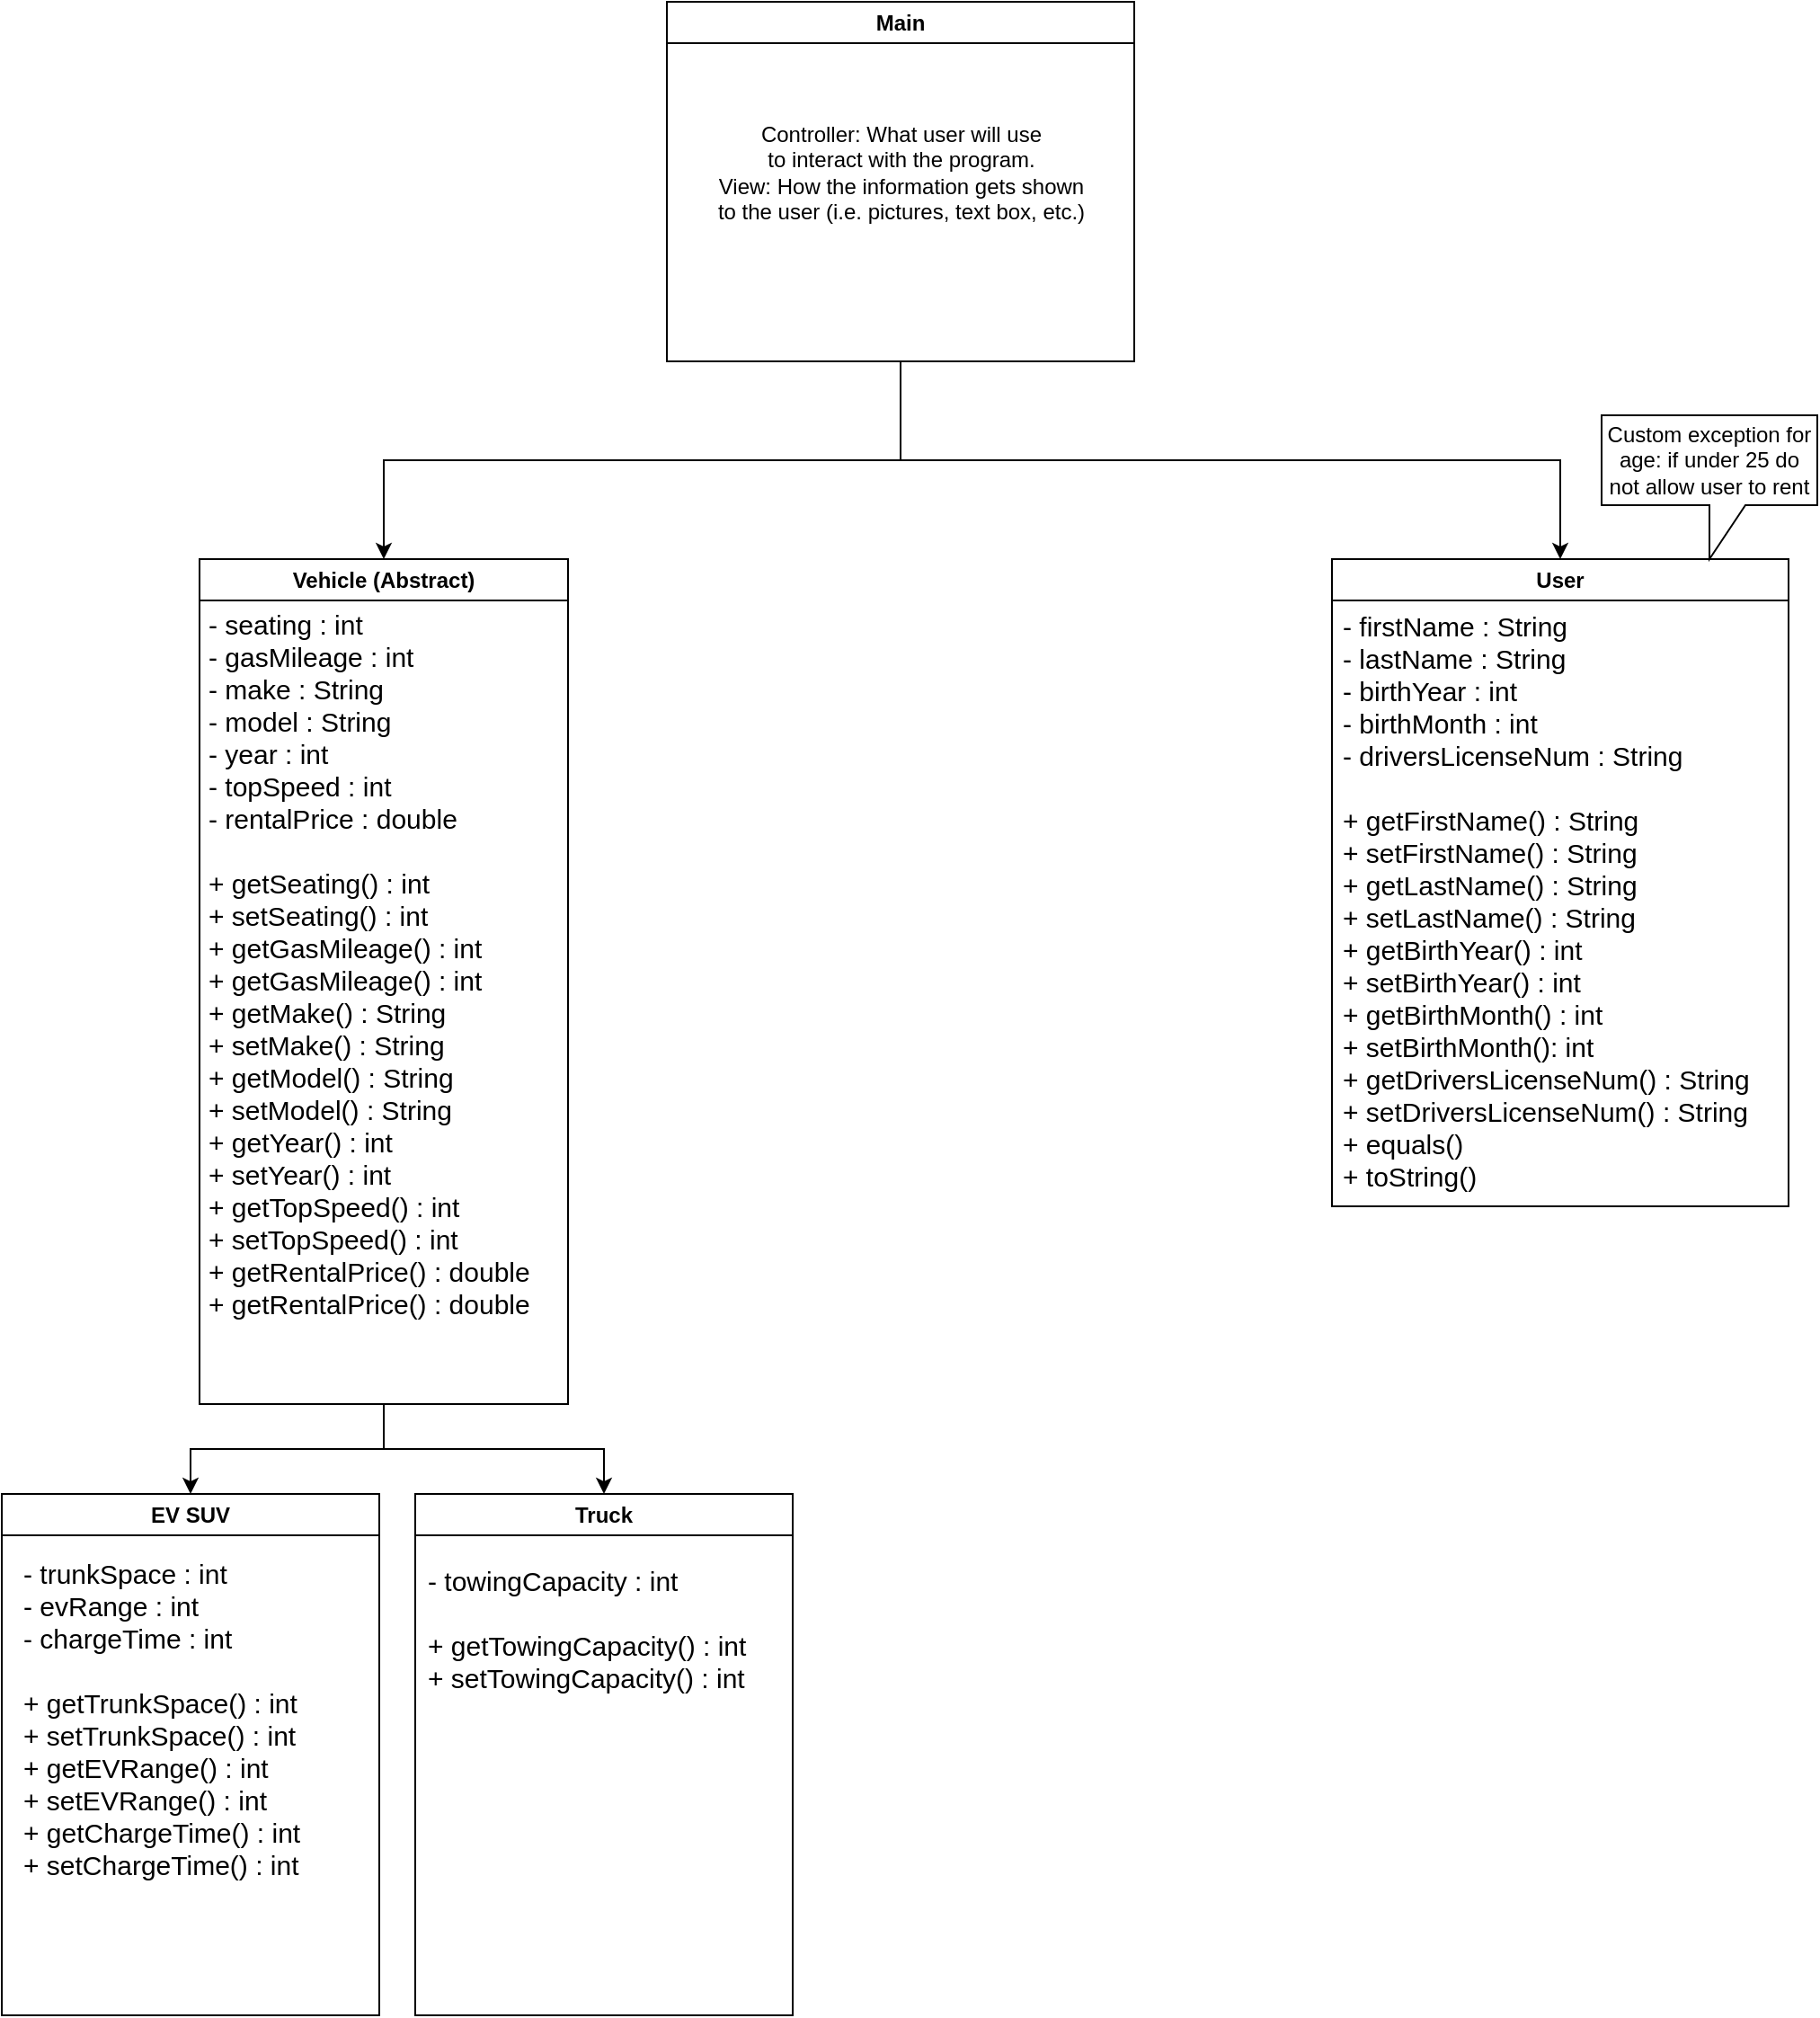 <mxfile version="24.7.17">
  <diagram id="C5RBs43oDa-KdzZeNtuy" name="Page-1">
    <mxGraphModel dx="1434" dy="1907" grid="1" gridSize="10" guides="1" tooltips="1" connect="1" arrows="1" fold="1" page="1" pageScale="1" pageWidth="827" pageHeight="1169" math="0" shadow="0">
      <root>
        <mxCell id="WIyWlLk6GJQsqaUBKTNV-0" />
        <mxCell id="WIyWlLk6GJQsqaUBKTNV-1" parent="WIyWlLk6GJQsqaUBKTNV-0" />
        <mxCell id="s4gW2ee3z8RKwVpYuk9V-25" style="edgeStyle=orthogonalEdgeStyle;rounded=0;orthogonalLoop=1;jettySize=auto;html=1;entryX=0.5;entryY=0;entryDx=0;entryDy=0;" parent="WIyWlLk6GJQsqaUBKTNV-1" source="s4gW2ee3z8RKwVpYuk9V-3" target="s4gW2ee3z8RKwVpYuk9V-13" edge="1">
          <mxGeometry relative="1" as="geometry" />
        </mxCell>
        <mxCell id="s4gW2ee3z8RKwVpYuk9V-27" style="edgeStyle=orthogonalEdgeStyle;rounded=0;orthogonalLoop=1;jettySize=auto;html=1;entryX=0.5;entryY=0;entryDx=0;entryDy=0;exitX=0.5;exitY=1;exitDx=0;exitDy=0;" parent="WIyWlLk6GJQsqaUBKTNV-1" source="s4gW2ee3z8RKwVpYuk9V-3" target="s4gW2ee3z8RKwVpYuk9V-12" edge="1">
          <mxGeometry relative="1" as="geometry" />
        </mxCell>
        <mxCell id="s4gW2ee3z8RKwVpYuk9V-3" value="Vehicle (Abstract)" style="swimlane;whiteSpace=wrap;html=1;" parent="WIyWlLk6GJQsqaUBKTNV-1" vertex="1">
          <mxGeometry x="120" y="240" width="205" height="470" as="geometry" />
        </mxCell>
        <mxCell id="s4gW2ee3z8RKwVpYuk9V-18" value="&lt;font style=&quot;font-size: 15px;&quot;&gt;- seating : int&lt;/font&gt;&lt;div style=&quot;font-size: 15px;&quot;&gt;&lt;font style=&quot;font-size: 15px;&quot;&gt;- gasMileage : int&lt;/font&gt;&lt;/div&gt;&lt;div style=&quot;font-size: 15px;&quot;&gt;&lt;font style=&quot;font-size: 15px;&quot;&gt;- make : String&lt;/font&gt;&lt;/div&gt;&lt;div style=&quot;font-size: 15px;&quot;&gt;&lt;font style=&quot;font-size: 15px;&quot;&gt;- model : String&lt;/font&gt;&lt;/div&gt;&lt;div style=&quot;font-size: 15px;&quot;&gt;&lt;font style=&quot;font-size: 15px;&quot;&gt;- year : int&lt;/font&gt;&lt;/div&gt;&lt;div style=&quot;font-size: 15px;&quot;&gt;&lt;font style=&quot;font-size: 15px;&quot;&gt;- topSpeed : int&lt;/font&gt;&lt;/div&gt;&lt;div style=&quot;font-size: 15px;&quot;&gt;&lt;font style=&quot;font-size: 15px;&quot;&gt;- rentalPrice : double&lt;/font&gt;&lt;/div&gt;&lt;div style=&quot;font-size: 15px;&quot;&gt;&lt;font style=&quot;font-size: 15px;&quot;&gt;&lt;br&gt;&lt;/font&gt;&lt;/div&gt;&lt;div style=&quot;font-size: 15px;&quot;&gt;&lt;font style=&quot;font-size: 15px;&quot;&gt;&lt;div&gt;+ getSeating() : int&lt;/div&gt;&lt;div&gt;+ setSeating() : int&lt;/div&gt;&lt;div&gt;+ getGasMileage() : int&lt;/div&gt;&lt;div&gt;+ getGasMileage() : int&lt;/div&gt;&lt;div&gt;+ getMake() : String&lt;/div&gt;&lt;div&gt;+ setMake() : String&lt;/div&gt;&lt;div&gt;+ getModel() : String&lt;/div&gt;&lt;div&gt;+ setModel() : String&lt;/div&gt;&lt;div&gt;+ getYear() :&amp;nbsp;int&lt;/div&gt;&lt;div&gt;+ setYear() : int&lt;/div&gt;&lt;div&gt;+ getTopSpeed() : int&lt;/div&gt;&lt;div&gt;+ setTopSpeed() : int&lt;/div&gt;&lt;div&gt;+ getRentalPrice() : double&lt;/div&gt;&lt;div&gt;+ getRentalPrice() : double&lt;/div&gt;&lt;/font&gt;&lt;/div&gt;" style="text;html=1;align=left;verticalAlign=middle;resizable=0;points=[];autosize=1;strokeColor=none;fillColor=none;" parent="s4gW2ee3z8RKwVpYuk9V-3" vertex="1">
          <mxGeometry x="2.5" y="20" width="200" height="410" as="geometry" />
        </mxCell>
        <mxCell id="s4gW2ee3z8RKwVpYuk9V-8" value="User" style="swimlane;whiteSpace=wrap;html=1;" parent="WIyWlLk6GJQsqaUBKTNV-1" vertex="1">
          <mxGeometry x="750" y="240" width="254" height="360" as="geometry" />
        </mxCell>
        <mxCell id="s4gW2ee3z8RKwVpYuk9V-20" value="&lt;span style=&quot;font-size: 15px;&quot;&gt;- firstName : String&lt;/span&gt;&lt;div&gt;&lt;span style=&quot;font-size: 15px;&quot;&gt;- lastName : String&lt;/span&gt;&lt;/div&gt;&lt;div&gt;&lt;span style=&quot;font-size: 15px;&quot;&gt;- birthYear : int&lt;/span&gt;&lt;/div&gt;&lt;div&gt;&lt;span style=&quot;font-size: 15px;&quot;&gt;- birthMonth : int&lt;/span&gt;&lt;/div&gt;&lt;div&gt;&lt;span style=&quot;font-size: 15px; background-color: initial;&quot;&gt;- driversLicenseNum : String&lt;/span&gt;&lt;/div&gt;&lt;div&gt;&lt;span style=&quot;font-size: 15px;&quot;&gt;&lt;br&gt;&lt;/span&gt;&lt;/div&gt;&lt;div&gt;&lt;span style=&quot;font-size: 15px;&quot;&gt;+ getFirstName() : String&lt;/span&gt;&lt;/div&gt;&lt;div&gt;&lt;span style=&quot;font-size: 15px;&quot;&gt;+ setFirstName() : String&lt;/span&gt;&lt;/div&gt;&lt;div&gt;&lt;span style=&quot;font-size: 15px;&quot;&gt;+ getLastName() : String&lt;/span&gt;&lt;/div&gt;&lt;div&gt;&lt;span style=&quot;font-size: 15px;&quot;&gt;+ setLastName() : String&lt;/span&gt;&lt;/div&gt;&lt;div&gt;&lt;span style=&quot;font-size: 15px;&quot;&gt;+ getBirthYear() : int&lt;/span&gt;&lt;/div&gt;&lt;div&gt;&lt;span style=&quot;font-size: 15px;&quot;&gt;+ setBirthYear() : int&lt;/span&gt;&lt;/div&gt;&lt;div&gt;&lt;span style=&quot;font-size: 15px;&quot;&gt;+ getBirthMonth() : int&lt;/span&gt;&lt;/div&gt;&lt;div&gt;&lt;span style=&quot;font-size: 15px;&quot;&gt;+ setBirthMonth(): int&lt;/span&gt;&lt;/div&gt;&lt;div&gt;&lt;span style=&quot;font-size: 15px;&quot;&gt;+ getDriversLicenseNum() : String&lt;/span&gt;&lt;/div&gt;&lt;div&gt;&lt;span style=&quot;font-size: 15px;&quot;&gt;+ setDriversLicenseNum() : String&lt;/span&gt;&lt;/div&gt;&lt;div&gt;&lt;span style=&quot;font-size: 15px;&quot;&gt;+ equals()&lt;/span&gt;&lt;/div&gt;&lt;div&gt;&lt;span style=&quot;font-size: 15px;&quot;&gt;+ toString()&lt;/span&gt;&lt;/div&gt;" style="text;html=1;align=left;verticalAlign=middle;resizable=0;points=[];autosize=1;strokeColor=none;fillColor=none;" parent="s4gW2ee3z8RKwVpYuk9V-8" vertex="1">
          <mxGeometry x="4" y="20" width="250" height="340" as="geometry" />
        </mxCell>
        <mxCell id="s4gW2ee3z8RKwVpYuk9V-12" value="Truck" style="swimlane;whiteSpace=wrap;html=1;" parent="WIyWlLk6GJQsqaUBKTNV-1" vertex="1">
          <mxGeometry x="240" y="760" width="210" height="290" as="geometry" />
        </mxCell>
        <mxCell id="s4gW2ee3z8RKwVpYuk9V-29" value="&lt;div style=&quot;font-size: 15px;&quot;&gt;- towingCapacity : int&lt;/div&gt;&lt;div style=&quot;font-size: 15px;&quot;&gt;&lt;br&gt;&lt;/div&gt;&lt;div style=&quot;font-size: 15px;&quot;&gt;+ getTowingCapacity() : int&lt;/div&gt;&lt;div style=&quot;font-size: 15px;&quot;&gt;+ setTowingCapacity() : int&lt;/div&gt;" style="text;html=1;align=left;verticalAlign=middle;resizable=0;points=[];autosize=1;strokeColor=none;fillColor=none;" parent="s4gW2ee3z8RKwVpYuk9V-12" vertex="1">
          <mxGeometry x="4.5" y="30" width="200" height="90" as="geometry" />
        </mxCell>
        <mxCell id="s4gW2ee3z8RKwVpYuk9V-13" value="EV SUV" style="swimlane;whiteSpace=wrap;html=1;" parent="WIyWlLk6GJQsqaUBKTNV-1" vertex="1">
          <mxGeometry x="10" y="760" width="210" height="290" as="geometry" />
        </mxCell>
        <mxCell id="s4gW2ee3z8RKwVpYuk9V-30" value="&lt;div style=&quot;font-size: 15px;&quot;&gt;- trunkSpace : int&lt;/div&gt;&lt;div style=&quot;font-size: 15px;&quot;&gt;&lt;div&gt;- evRange : int&lt;/div&gt;&lt;div&gt;- chargeTime : int&lt;/div&gt;&lt;div&gt;&lt;br&gt;&lt;/div&gt;&lt;div&gt;+ getTrunkSpace() : int&lt;/div&gt;&lt;div&gt;+ setTrunkSpace() : int&lt;/div&gt;&lt;div&gt;+ getEVRange() : int&lt;/div&gt;&lt;div&gt;+ setEVRange() : int&lt;/div&gt;&lt;div&gt;+ getChargeTime() : int&lt;/div&gt;&lt;div&gt;+ setChargeTime() : int&lt;/div&gt;&lt;/div&gt;" style="text;html=1;align=left;verticalAlign=middle;resizable=0;points=[];autosize=1;strokeColor=none;fillColor=none;" parent="s4gW2ee3z8RKwVpYuk9V-13" vertex="1">
          <mxGeometry x="10" y="30" width="180" height="190" as="geometry" />
        </mxCell>
        <mxCell id="s4gW2ee3z8RKwVpYuk9V-33" style="edgeStyle=orthogonalEdgeStyle;rounded=0;orthogonalLoop=1;jettySize=auto;html=1;entryX=0.5;entryY=0;entryDx=0;entryDy=0;exitX=0.5;exitY=1;exitDx=0;exitDy=0;" parent="WIyWlLk6GJQsqaUBKTNV-1" source="s4gW2ee3z8RKwVpYuk9V-31" target="s4gW2ee3z8RKwVpYuk9V-3" edge="1">
          <mxGeometry relative="1" as="geometry" />
        </mxCell>
        <mxCell id="s4gW2ee3z8RKwVpYuk9V-34" style="edgeStyle=orthogonalEdgeStyle;rounded=0;orthogonalLoop=1;jettySize=auto;html=1;entryX=0.5;entryY=0;entryDx=0;entryDy=0;exitX=0.5;exitY=1;exitDx=0;exitDy=0;" parent="WIyWlLk6GJQsqaUBKTNV-1" source="s4gW2ee3z8RKwVpYuk9V-31" target="s4gW2ee3z8RKwVpYuk9V-8" edge="1">
          <mxGeometry relative="1" as="geometry" />
        </mxCell>
        <mxCell id="s4gW2ee3z8RKwVpYuk9V-31" value="Main" style="swimlane;whiteSpace=wrap;html=1;" parent="WIyWlLk6GJQsqaUBKTNV-1" vertex="1">
          <mxGeometry x="380" y="-70" width="260" height="200" as="geometry" />
        </mxCell>
        <mxCell id="kk9RbeRqsmJiHXVuSWM5-0" value="Controller: What user will use&lt;div&gt;to&amp;nbsp;&lt;span style=&quot;background-color: initial;&quot;&gt;interact with the program.&lt;/span&gt;&lt;div&gt;&lt;div&gt;&lt;div&gt;&lt;div&gt;&lt;div&gt;View: How the information gets shown&lt;/div&gt;&lt;div&gt;to the user (i.e. pictures, text box, etc.)&lt;/div&gt;&lt;/div&gt;&lt;/div&gt;&lt;/div&gt;&lt;/div&gt;&lt;/div&gt;" style="text;html=1;align=center;verticalAlign=middle;resizable=0;points=[];autosize=1;strokeColor=none;fillColor=none;" vertex="1" parent="s4gW2ee3z8RKwVpYuk9V-31">
          <mxGeometry x="15" y="60" width="230" height="70" as="geometry" />
        </mxCell>
        <mxCell id="s4gW2ee3z8RKwVpYuk9V-35" value="Custom exception for age: if under 25 do not allow user to rent" style="shape=callout;whiteSpace=wrap;html=1;perimeter=calloutPerimeter;" parent="WIyWlLk6GJQsqaUBKTNV-1" vertex="1">
          <mxGeometry x="900" y="160" width="120" height="80" as="geometry" />
        </mxCell>
      </root>
    </mxGraphModel>
  </diagram>
</mxfile>
